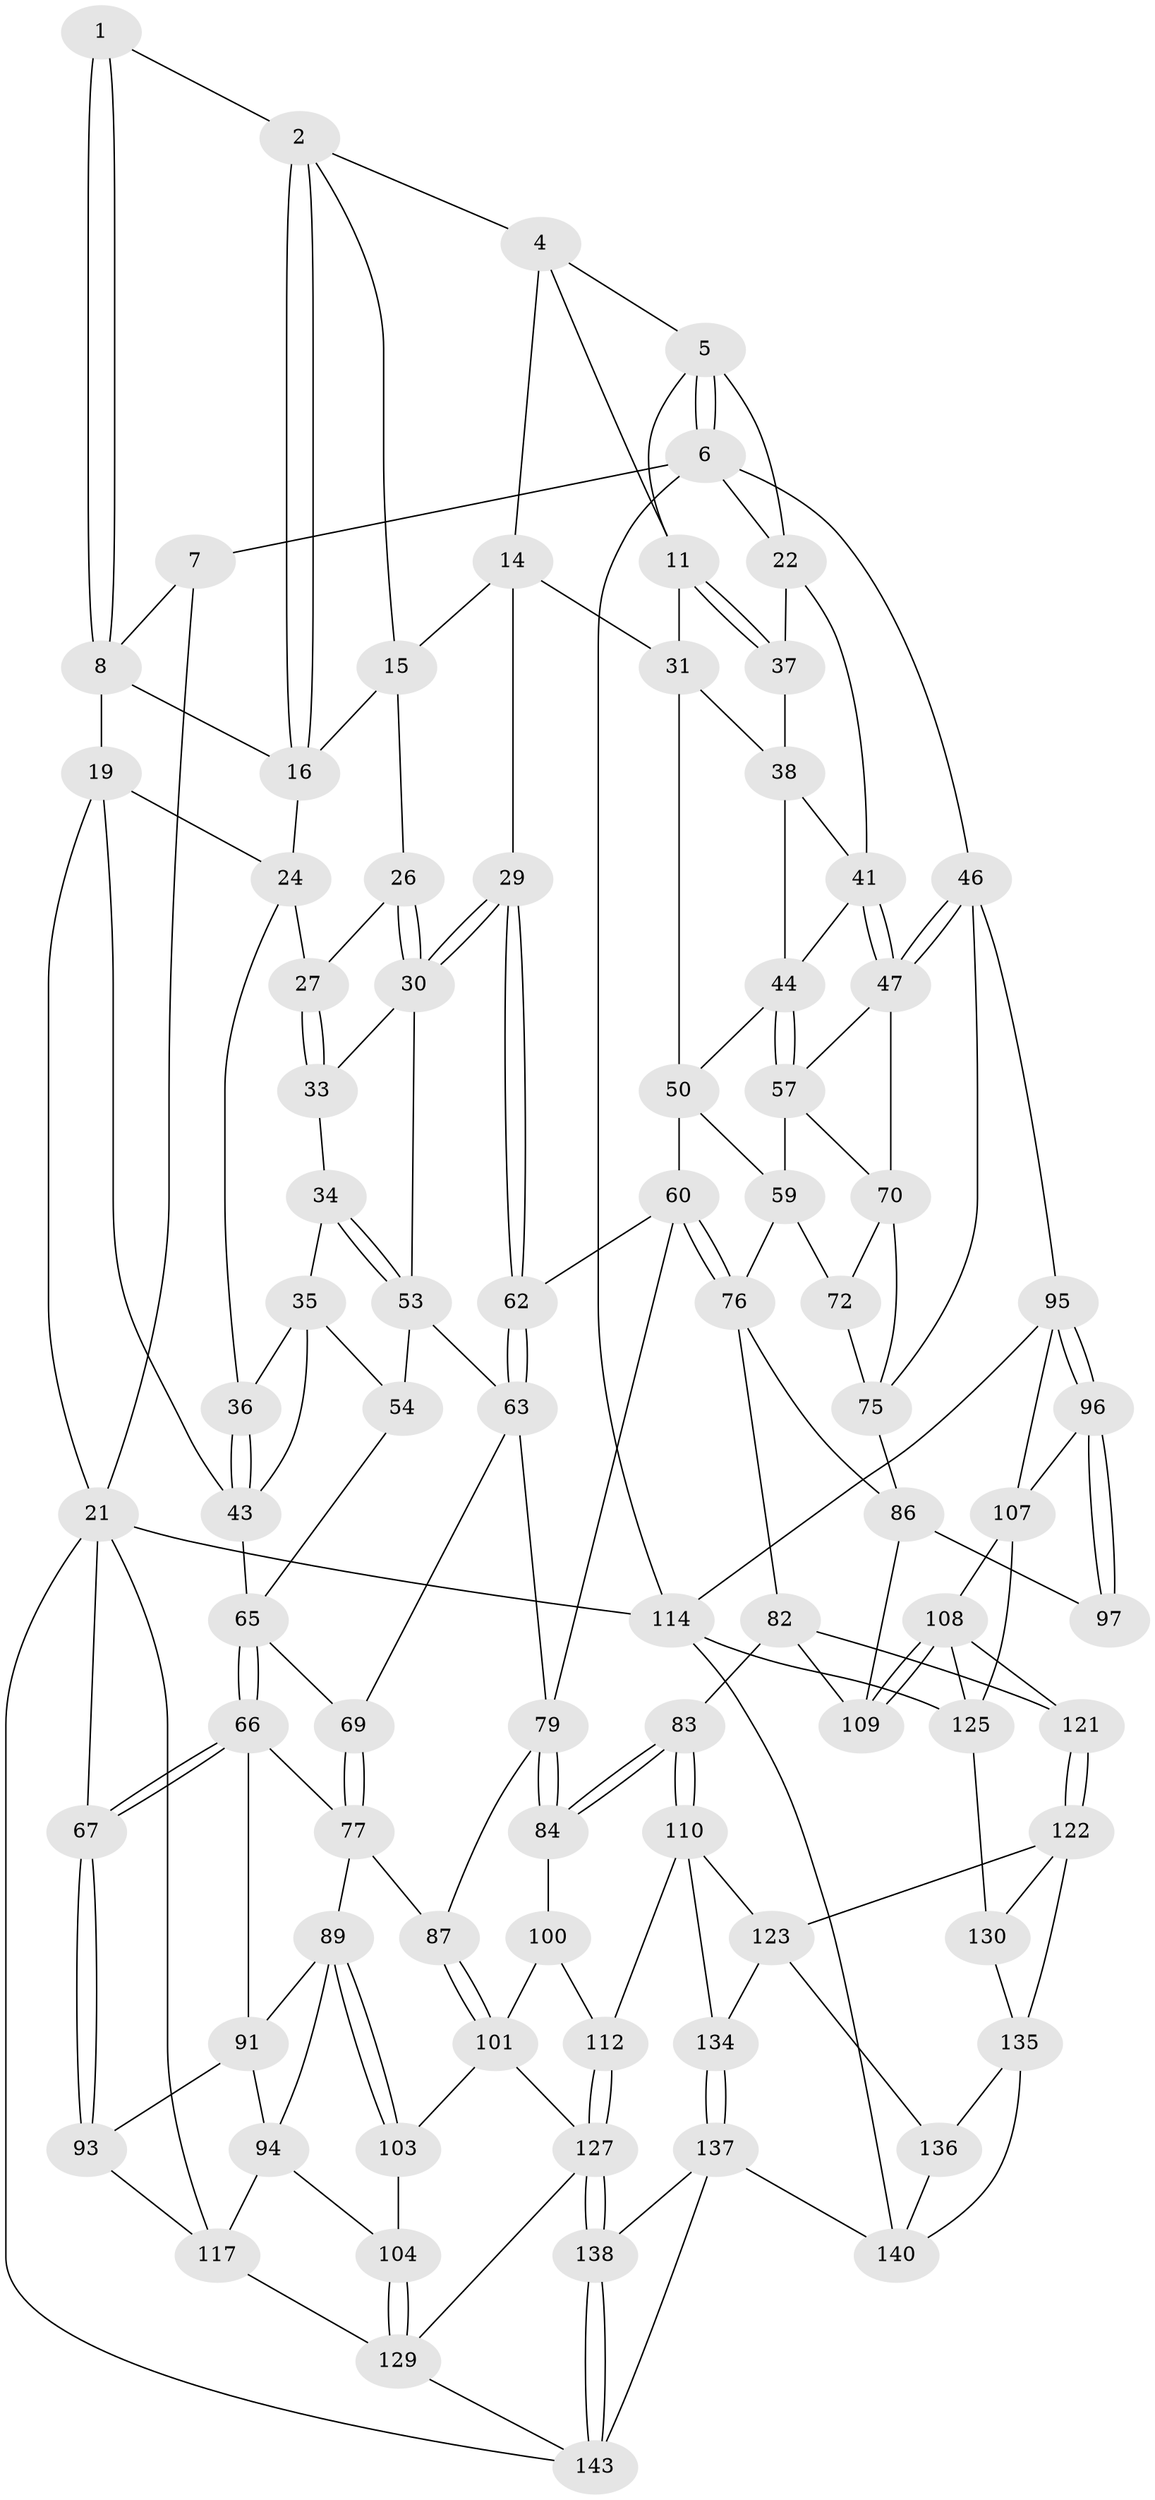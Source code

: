 // Generated by graph-tools (version 1.1) at 2025/24/03/03/25 07:24:37]
// undirected, 86 vertices, 191 edges
graph export_dot {
graph [start="1"]
  node [color=gray90,style=filled];
  1 [pos="+0.2517632646773283+0"];
  2 [pos="+0.5042645460299624+0",super="+3"];
  4 [pos="+0.7305220370131688+0",super="+13"];
  5 [pos="+0.7568805134171481+0",super="+10"];
  6 [pos="+1+0",super="+23"];
  7 [pos="+0+0"];
  8 [pos="+0.20852589321419254+0.06494285359061726",super="+9"];
  11 [pos="+0.7838938069678518+0.17906689381717916",super="+12"];
  14 [pos="+0.6745336357829862+0.1663147884380235",super="+28"];
  15 [pos="+0.6303813942910739+0.12492911189245595",super="+18"];
  16 [pos="+0.45888906867349+0",super="+17"];
  19 [pos="+0+0.23317470343511762",super="+20"];
  21 [pos="+0+0.23451341074177895",super="+119"];
  22 [pos="+1+0.17653530286881683",super="+40"];
  24 [pos="+0.2443879775305456+0.15002990397566907",super="+25"];
  26 [pos="+0.44217420892003684+0.24671174939934085"];
  27 [pos="+0.26336459131581424+0.1626975022746578"];
  29 [pos="+0.4616099109975288+0.2855822279005318"];
  30 [pos="+0.45160848069346404+0.2787972166140964",super="+52"];
  31 [pos="+0.6761977081260988+0.3181722981381439",super="+32"];
  33 [pos="+0.2737887718385265+0.33449848860726233"];
  34 [pos="+0.26740872274875255+0.3381631734546952"];
  35 [pos="+0.2164359413924393+0.3155799480899647",super="+48"];
  36 [pos="+0.19219359990979057+0.2813062569629459"];
  37 [pos="+0.8106109637949157+0.20872535585461102"];
  38 [pos="+0.8032486375852915+0.2373136519645822",super="+39"];
  41 [pos="+0.8975648951149348+0.3339866766340201",super="+42"];
  43 [pos="+0.006328090836514882+0.29022826015457237",super="+49"];
  44 [pos="+0.8424212087259273+0.3831914709630752",super="+45"];
  46 [pos="+1+0.5223389942532725",super="+74"];
  47 [pos="+1+0.4723693748310802",super="+56"];
  50 [pos="+0.7181730967319845+0.43679523613769783",super="+51"];
  53 [pos="+0.26314527797595477+0.39201814434782667",super="+55"];
  54 [pos="+0.17854524206631156+0.42391656580622955"];
  57 [pos="+0.8528511306956201+0.40549195085877815",super="+58"];
  59 [pos="+0.765355761518479+0.4732342370320105",super="+73"];
  60 [pos="+0.6308147831925934+0.48725662090444755",super="+61"];
  62 [pos="+0.48280660193331953+0.43495954856767494"];
  63 [pos="+0.38058417499445196+0.5666606045231694",super="+64"];
  65 [pos="+0.08654238178786544+0.476920014904461",super="+68"];
  66 [pos="+0+0.5749454329496332",super="+78"];
  67 [pos="+0+0.5981775336580388"];
  69 [pos="+0.21908125233962927+0.5415254855357582"];
  70 [pos="+0.8472669579717094+0.4844376911556536",super="+71"];
  72 [pos="+0.8275604645569451+0.547194006392065"];
  75 [pos="+1+0.543723170007618",super="+85"];
  76 [pos="+0.7057906594365149+0.619578748844497",super="+81"];
  77 [pos="+0.1977516963305381+0.5686390765304643",super="+88"];
  79 [pos="+0.4835764089717048+0.6496328335149595",super="+80"];
  82 [pos="+0.7002123626588603+0.6943117807132133",super="+116"];
  83 [pos="+0.6474454933817023+0.7222330906506054"];
  84 [pos="+0.49645548184855925+0.6660440236720927",super="+99"];
  86 [pos="+0.9237669853689298+0.6250124152991623",super="+98"];
  87 [pos="+0.3256077578048999+0.6956202396489009"];
  89 [pos="+0.24855975502605057+0.7126755731803579",super="+90"];
  91 [pos="+0.12231870265534109+0.6201180075964994",super="+92"];
  93 [pos="+0+0.6566799303918945"];
  94 [pos="+0.11621545153639702+0.7620976054744611",super="+105"];
  95 [pos="+1+0.6734624278638093",super="+115"];
  96 [pos="+1+0.6894831771302803",super="+106"];
  97 [pos="+0.8983311833981116+0.7633246477196043"];
  100 [pos="+0.36489142964188853+0.8185832422045857",super="+113"];
  101 [pos="+0.36047908857942085+0.8189810360665605",super="+102"];
  103 [pos="+0.20220957020919111+0.8023337605440105"];
  104 [pos="+0.19808621806840976+0.8048921559669394"];
  107 [pos="+0.9432993799656741+0.8308813094084507",super="+120"];
  108 [pos="+0.918930079475799+0.8362248794543724",super="+124"];
  109 [pos="+0.8813550954459932+0.7627377577260396"];
  110 [pos="+0.6395227957238699+0.7731565617833362",super="+111"];
  112 [pos="+0.4887855847673929+0.8771613248215425"];
  114 [pos="+1+1",super="+139"];
  117 [pos="+0.13514324455010077+0.8560552885131268",super="+118"];
  121 [pos="+0.807050111498354+0.79987952258421"];
  122 [pos="+0.7785495104717389+0.8908004661215579",super="+131"];
  123 [pos="+0.6859002069970971+0.8774805276182145",super="+133"];
  125 [pos="+0.9111402771139457+0.9215387412567645",super="+126"];
  127 [pos="+0.40141912345937875+0.9516779609328401",super="+128"];
  129 [pos="+0.2798813897703636+0.9343556443916109",super="+132"];
  130 [pos="+0.8886391225646502+0.9156962120404084"];
  134 [pos="+0.5464716895757963+0.9245526140183499"];
  135 [pos="+0.7882607952209026+0.9272138900098712",super="+142"];
  136 [pos="+0.6606057902752319+0.9578045705397502"];
  137 [pos="+0.5413616507701011+0.9524704004482104",super="+145"];
  138 [pos="+0.40274510492428317+1"];
  140 [pos="+0.7427213920658827+1",super="+141"];
  143 [pos="+0.35224460927427537+1",super="+144"];
  1 -- 2;
  1 -- 8;
  1 -- 8;
  2 -- 16;
  2 -- 16;
  2 -- 4;
  2 -- 15;
  4 -- 5;
  4 -- 11;
  4 -- 14;
  5 -- 6;
  5 -- 6;
  5 -- 11;
  5 -- 22;
  6 -- 7;
  6 -- 114;
  6 -- 46;
  6 -- 22;
  7 -- 21;
  7 -- 8;
  8 -- 16;
  8 -- 19;
  11 -- 37;
  11 -- 37;
  11 -- 31;
  14 -- 15;
  14 -- 29;
  14 -- 31;
  15 -- 16;
  15 -- 26;
  16 -- 24;
  19 -- 24;
  19 -- 43;
  19 -- 21;
  21 -- 67;
  21 -- 114;
  21 -- 117;
  21 -- 143;
  22 -- 41;
  22 -- 37;
  24 -- 27;
  24 -- 36;
  26 -- 27;
  26 -- 30;
  26 -- 30;
  27 -- 33;
  27 -- 33;
  29 -- 30;
  29 -- 30;
  29 -- 62;
  29 -- 62;
  30 -- 33;
  30 -- 53;
  31 -- 38;
  31 -- 50;
  33 -- 34;
  34 -- 35;
  34 -- 53;
  34 -- 53;
  35 -- 36;
  35 -- 54;
  35 -- 43;
  36 -- 43;
  36 -- 43;
  37 -- 38;
  38 -- 41;
  38 -- 44;
  41 -- 47;
  41 -- 47;
  41 -- 44;
  43 -- 65;
  44 -- 57;
  44 -- 57;
  44 -- 50;
  46 -- 47;
  46 -- 47;
  46 -- 75;
  46 -- 95;
  47 -- 57;
  47 -- 70;
  50 -- 59;
  50 -- 60;
  53 -- 54;
  53 -- 63;
  54 -- 65;
  57 -- 59;
  57 -- 70;
  59 -- 72;
  59 -- 76;
  60 -- 76;
  60 -- 76;
  60 -- 62;
  60 -- 79;
  62 -- 63;
  62 -- 63;
  63 -- 69;
  63 -- 79;
  65 -- 66;
  65 -- 66;
  65 -- 69;
  66 -- 67;
  66 -- 67;
  66 -- 91;
  66 -- 77;
  67 -- 93;
  67 -- 93;
  69 -- 77;
  69 -- 77;
  70 -- 72;
  70 -- 75;
  72 -- 75;
  75 -- 86;
  76 -- 82;
  76 -- 86;
  77 -- 89;
  77 -- 87;
  79 -- 84;
  79 -- 84;
  79 -- 87;
  82 -- 83;
  82 -- 121;
  82 -- 109;
  83 -- 84;
  83 -- 84;
  83 -- 110;
  83 -- 110;
  84 -- 100 [weight=2];
  86 -- 97;
  86 -- 109;
  87 -- 101;
  87 -- 101;
  89 -- 103;
  89 -- 103;
  89 -- 91;
  89 -- 94;
  91 -- 93;
  91 -- 94;
  93 -- 117;
  94 -- 104;
  94 -- 117;
  95 -- 96;
  95 -- 96;
  95 -- 114;
  95 -- 107;
  96 -- 97;
  96 -- 97;
  96 -- 107;
  100 -- 101;
  100 -- 112;
  101 -- 103;
  101 -- 127;
  103 -- 104;
  104 -- 129;
  104 -- 129;
  107 -- 108;
  107 -- 125;
  108 -- 109;
  108 -- 109;
  108 -- 121;
  108 -- 125;
  110 -- 123;
  110 -- 112;
  110 -- 134;
  112 -- 127;
  112 -- 127;
  114 -- 140;
  114 -- 125;
  117 -- 129;
  121 -- 122;
  121 -- 122;
  122 -- 123;
  122 -- 135;
  122 -- 130;
  123 -- 136;
  123 -- 134;
  125 -- 130;
  127 -- 138;
  127 -- 138;
  127 -- 129;
  129 -- 143;
  130 -- 135;
  134 -- 137;
  134 -- 137;
  135 -- 136;
  135 -- 140;
  136 -- 140;
  137 -- 138;
  137 -- 140;
  137 -- 143;
  138 -- 143;
  138 -- 143;
}
